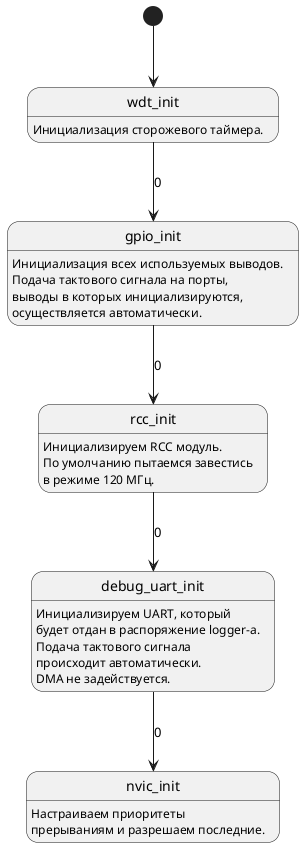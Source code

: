 @startuml

[*] --> start

state "wdt_init" as start {
start: Инициализация сторожевого таймера.
}

start --> s1: 0

state "gpio_init" as s1 {
s1: Инициализация всех используемых выводов.
s1: Подача тактового сигнала на порты, 
s1: выводы в которых инициализируются,
s1: осуществляется автоматически.
}

s1 --> s2 : 0

state "rcc_init" as s2 {
s2: Инициализируем RCC модуль.
s2: По умолчанию пытаемся завестись 
s2: в режиме 120 МГц.
}

s2 --> s3: 0

state "debug_uart_init" as s3 {
s3: Инициализируем UART, который 
s3: будет отдан в распоряжение logger-а.
s3: Подача тактового сигнала 
s3: происходит автоматически.
s3: DMA не задействуется.
}

s3 --> s4 : 0

state "nvic_init" as s4 {
s4: Настраиваем приоритеты 
s4: прерываниям и разрешаем последние.
}

@enduml